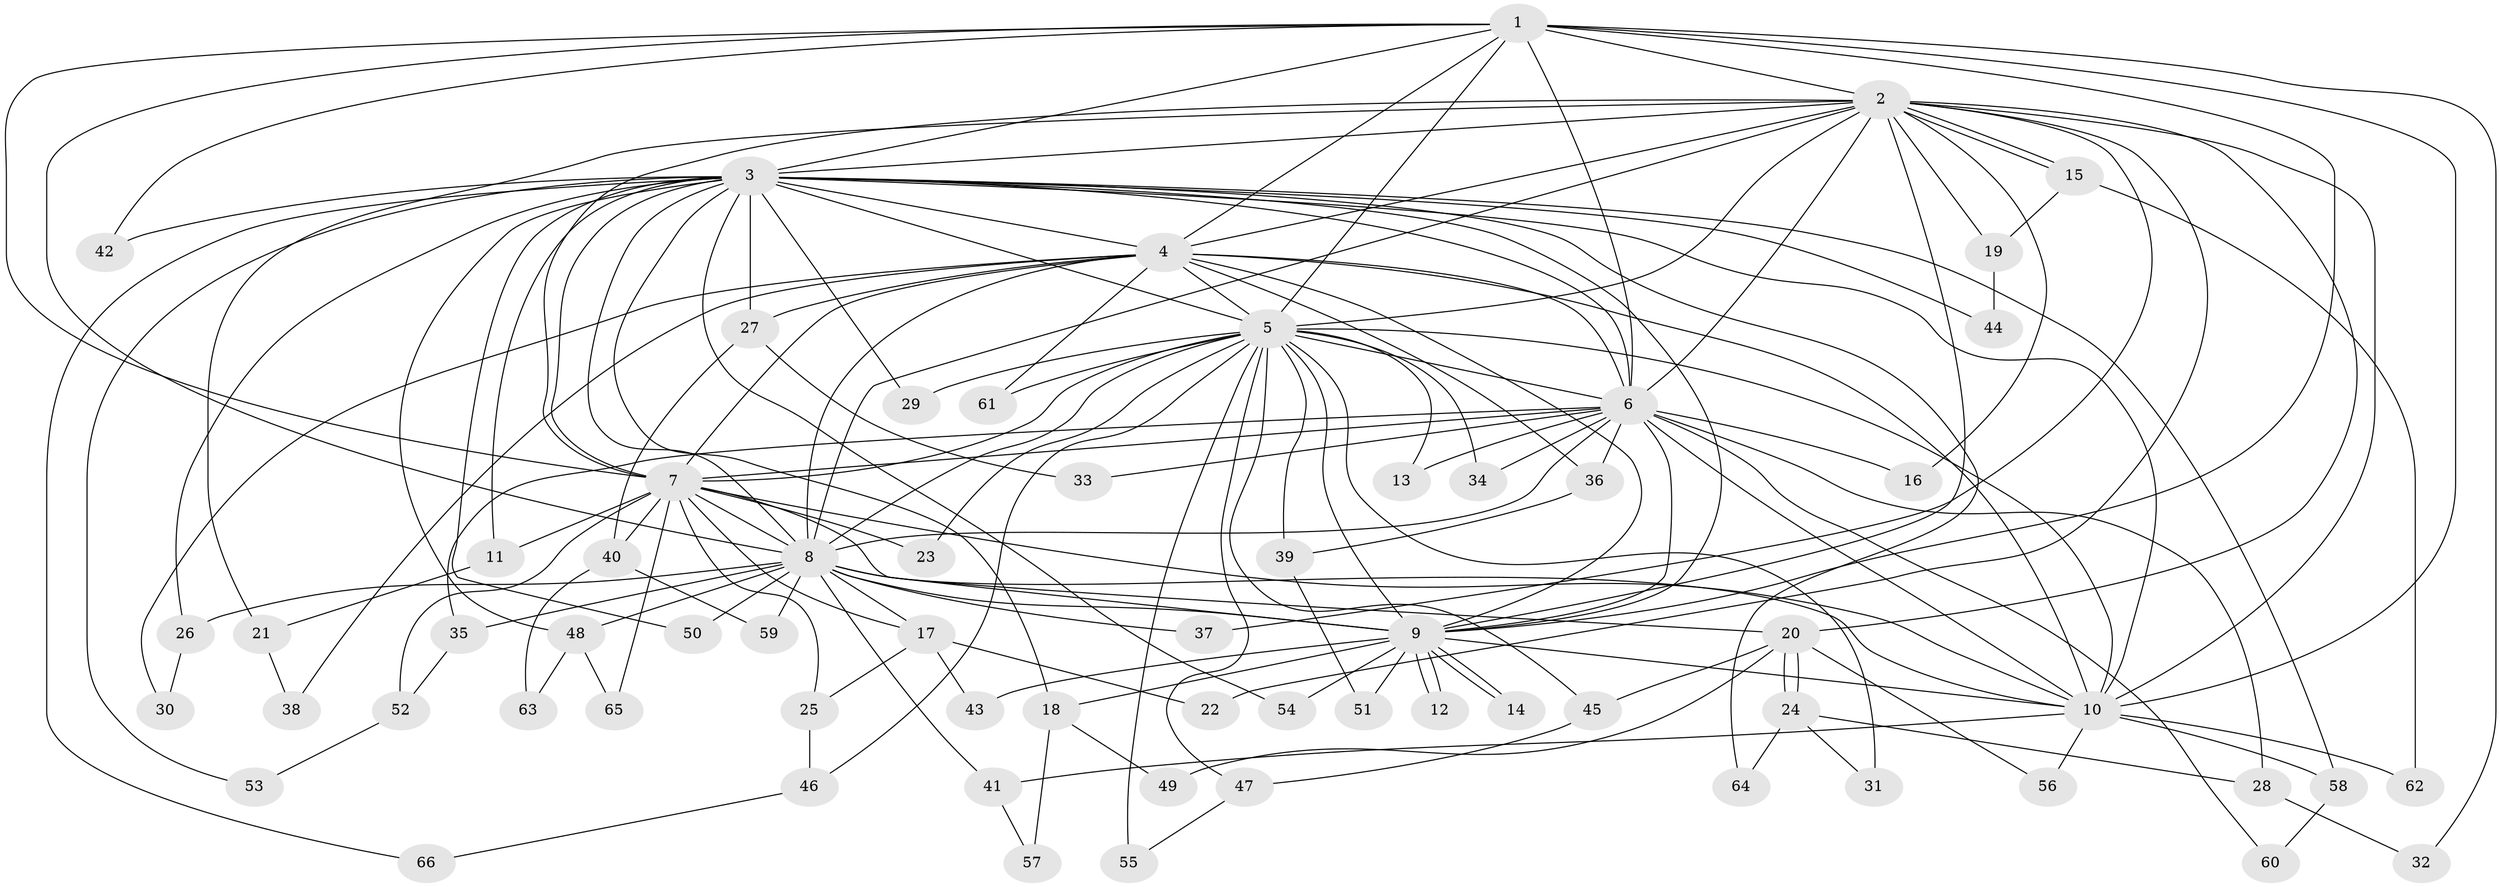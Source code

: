 // coarse degree distribution, {18: 0.05263157894736842, 1: 0.631578947368421, 2: 0.3157894736842105}
// Generated by graph-tools (version 1.1) at 2025/17/03/04/25 18:17:55]
// undirected, 66 vertices, 157 edges
graph export_dot {
graph [start="1"]
  node [color=gray90,style=filled];
  1;
  2;
  3;
  4;
  5;
  6;
  7;
  8;
  9;
  10;
  11;
  12;
  13;
  14;
  15;
  16;
  17;
  18;
  19;
  20;
  21;
  22;
  23;
  24;
  25;
  26;
  27;
  28;
  29;
  30;
  31;
  32;
  33;
  34;
  35;
  36;
  37;
  38;
  39;
  40;
  41;
  42;
  43;
  44;
  45;
  46;
  47;
  48;
  49;
  50;
  51;
  52;
  53;
  54;
  55;
  56;
  57;
  58;
  59;
  60;
  61;
  62;
  63;
  64;
  65;
  66;
  1 -- 2;
  1 -- 3;
  1 -- 4;
  1 -- 5;
  1 -- 6;
  1 -- 7;
  1 -- 8;
  1 -- 9;
  1 -- 10;
  1 -- 32;
  1 -- 42;
  2 -- 3;
  2 -- 4;
  2 -- 5;
  2 -- 6;
  2 -- 7;
  2 -- 8;
  2 -- 9;
  2 -- 10;
  2 -- 15;
  2 -- 15;
  2 -- 16;
  2 -- 19;
  2 -- 20;
  2 -- 21;
  2 -- 22;
  2 -- 37;
  3 -- 4;
  3 -- 5;
  3 -- 6;
  3 -- 7;
  3 -- 8;
  3 -- 9;
  3 -- 10;
  3 -- 11;
  3 -- 18;
  3 -- 26;
  3 -- 27;
  3 -- 29;
  3 -- 42;
  3 -- 44;
  3 -- 48;
  3 -- 50;
  3 -- 53;
  3 -- 54;
  3 -- 58;
  3 -- 64;
  3 -- 66;
  4 -- 5;
  4 -- 6;
  4 -- 7;
  4 -- 8;
  4 -- 9;
  4 -- 10;
  4 -- 27;
  4 -- 30;
  4 -- 36;
  4 -- 38;
  4 -- 61;
  5 -- 6;
  5 -- 7;
  5 -- 8;
  5 -- 9;
  5 -- 10;
  5 -- 13;
  5 -- 23;
  5 -- 29;
  5 -- 31;
  5 -- 34;
  5 -- 39;
  5 -- 45;
  5 -- 46;
  5 -- 47;
  5 -- 55;
  5 -- 61;
  6 -- 7;
  6 -- 8;
  6 -- 9;
  6 -- 10;
  6 -- 13;
  6 -- 16;
  6 -- 28;
  6 -- 33;
  6 -- 34;
  6 -- 35;
  6 -- 36;
  6 -- 60;
  7 -- 8;
  7 -- 9;
  7 -- 10;
  7 -- 11;
  7 -- 17;
  7 -- 23;
  7 -- 25;
  7 -- 40;
  7 -- 52;
  7 -- 65;
  8 -- 9;
  8 -- 10;
  8 -- 17;
  8 -- 20;
  8 -- 26;
  8 -- 35;
  8 -- 37;
  8 -- 41;
  8 -- 48;
  8 -- 50;
  8 -- 59;
  9 -- 10;
  9 -- 12;
  9 -- 12;
  9 -- 14;
  9 -- 14;
  9 -- 18;
  9 -- 43;
  9 -- 51;
  9 -- 54;
  10 -- 41;
  10 -- 56;
  10 -- 58;
  10 -- 62;
  11 -- 21;
  15 -- 19;
  15 -- 62;
  17 -- 22;
  17 -- 25;
  17 -- 43;
  18 -- 49;
  18 -- 57;
  19 -- 44;
  20 -- 24;
  20 -- 24;
  20 -- 45;
  20 -- 49;
  20 -- 56;
  21 -- 38;
  24 -- 28;
  24 -- 31;
  24 -- 64;
  25 -- 46;
  26 -- 30;
  27 -- 33;
  27 -- 40;
  28 -- 32;
  35 -- 52;
  36 -- 39;
  39 -- 51;
  40 -- 59;
  40 -- 63;
  41 -- 57;
  45 -- 47;
  46 -- 66;
  47 -- 55;
  48 -- 63;
  48 -- 65;
  52 -- 53;
  58 -- 60;
}
